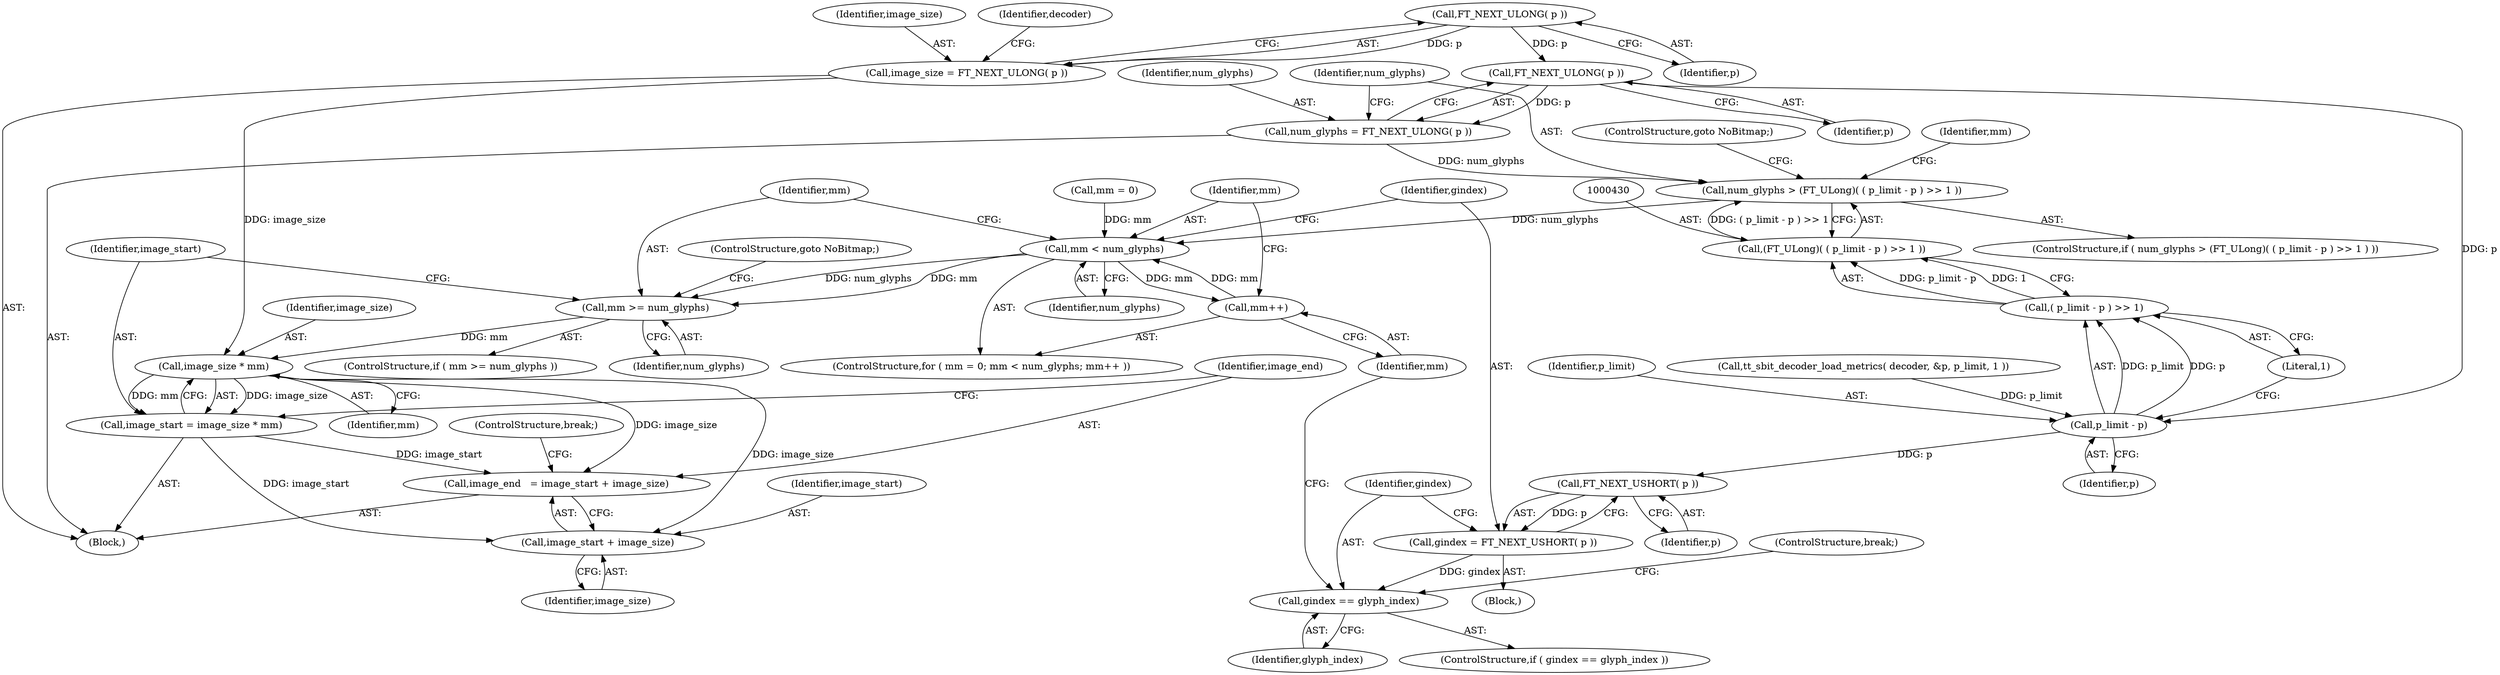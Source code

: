 digraph "0_savannah_f0292bb9920aa1dbfed5f53861e7c7a89b35833a@pointer" {
"1000412" [label="(Call,FT_NEXT_ULONG( p ))"];
"1000410" [label="(Call,image_size = FT_NEXT_ULONG( p ))"];
"1000464" [label="(Call,image_size * mm)"];
"1000462" [label="(Call,image_start = image_size * mm)"];
"1000467" [label="(Call,image_end   = image_start + image_size)"];
"1000469" [label="(Call,image_start + image_size)"];
"1000424" [label="(Call,FT_NEXT_ULONG( p ))"];
"1000422" [label="(Call,num_glyphs = FT_NEXT_ULONG( p ))"];
"1000427" [label="(Call,num_glyphs > (FT_ULong)( ( p_limit - p ) >> 1 ))"];
"1000441" [label="(Call,mm < num_glyphs)"];
"1000444" [label="(Call,mm++)"];
"1000458" [label="(Call,mm >= num_glyphs)"];
"1000432" [label="(Call,p_limit - p)"];
"1000431" [label="(Call,( p_limit - p ) >> 1)"];
"1000429" [label="(Call,(FT_ULong)( ( p_limit - p ) >> 1 ))"];
"1000450" [label="(Call,FT_NEXT_USHORT( p ))"];
"1000448" [label="(Call,gindex = FT_NEXT_USHORT( p ))"];
"1000453" [label="(Call,gindex == glyph_index)"];
"1000424" [label="(Call,FT_NEXT_ULONG( p ))"];
"1000443" [label="(Identifier,num_glyphs)"];
"1000441" [label="(Call,mm < num_glyphs)"];
"1000464" [label="(Call,image_size * mm)"];
"1000457" [label="(ControlStructure,if ( mm >= num_glyphs ))"];
"1000438" [label="(Call,mm = 0)"];
"1000426" [label="(ControlStructure,if ( num_glyphs > (FT_ULong)( ( p_limit - p ) >> 1 ) ))"];
"1000463" [label="(Identifier,image_start)"];
"1000454" [label="(Identifier,gindex)"];
"1000468" [label="(Identifier,image_end)"];
"1000436" [label="(ControlStructure,goto NoBitmap;)"];
"1000466" [label="(Identifier,mm)"];
"1000455" [label="(Identifier,glyph_index)"];
"1000432" [label="(Call,p_limit - p)"];
"1000412" [label="(Call,FT_NEXT_ULONG( p ))"];
"1000462" [label="(Call,image_start = image_size * mm)"];
"1000422" [label="(Call,num_glyphs = FT_NEXT_ULONG( p ))"];
"1000423" [label="(Identifier,num_glyphs)"];
"1000437" [label="(ControlStructure,for ( mm = 0; mm < num_glyphs; mm++ ))"];
"1000460" [label="(Identifier,num_glyphs)"];
"1000451" [label="(Identifier,p)"];
"1000467" [label="(Call,image_end   = image_start + image_size)"];
"1000431" [label="(Call,( p_limit - p ) >> 1)"];
"1000461" [label="(ControlStructure,goto NoBitmap;)"];
"1000435" [label="(Literal,1)"];
"1000427" [label="(Call,num_glyphs > (FT_ULong)( ( p_limit - p ) >> 1 ))"];
"1000434" [label="(Identifier,p)"];
"1000399" [label="(Block,)"];
"1000448" [label="(Call,gindex = FT_NEXT_USHORT( p ))"];
"1000413" [label="(Identifier,p)"];
"1000450" [label="(Call,FT_NEXT_USHORT( p ))"];
"1000411" [label="(Identifier,image_size)"];
"1000453" [label="(Call,gindex == glyph_index)"];
"1000469" [label="(Call,image_start + image_size)"];
"1000446" [label="(Block,)"];
"1000433" [label="(Identifier,p_limit)"];
"1000442" [label="(Identifier,mm)"];
"1000471" [label="(Identifier,image_size)"];
"1000410" [label="(Call,image_size = FT_NEXT_ULONG( p ))"];
"1000470" [label="(Identifier,image_start)"];
"1000456" [label="(ControlStructure,break;)"];
"1000429" [label="(Call,(FT_ULong)( ( p_limit - p ) >> 1 ))"];
"1000458" [label="(Call,mm >= num_glyphs)"];
"1000415" [label="(Call,tt_sbit_decoder_load_metrics( decoder, &p, p_limit, 1 ))"];
"1000444" [label="(Call,mm++)"];
"1000472" [label="(ControlStructure,break;)"];
"1000428" [label="(Identifier,num_glyphs)"];
"1000416" [label="(Identifier,decoder)"];
"1000425" [label="(Identifier,p)"];
"1000449" [label="(Identifier,gindex)"];
"1000465" [label="(Identifier,image_size)"];
"1000452" [label="(ControlStructure,if ( gindex == glyph_index ))"];
"1000459" [label="(Identifier,mm)"];
"1000445" [label="(Identifier,mm)"];
"1000439" [label="(Identifier,mm)"];
"1000412" -> "1000410"  [label="AST: "];
"1000412" -> "1000413"  [label="CFG: "];
"1000413" -> "1000412"  [label="AST: "];
"1000410" -> "1000412"  [label="CFG: "];
"1000412" -> "1000410"  [label="DDG: p"];
"1000412" -> "1000424"  [label="DDG: p"];
"1000410" -> "1000399"  [label="AST: "];
"1000411" -> "1000410"  [label="AST: "];
"1000416" -> "1000410"  [label="CFG: "];
"1000410" -> "1000464"  [label="DDG: image_size"];
"1000464" -> "1000462"  [label="AST: "];
"1000464" -> "1000466"  [label="CFG: "];
"1000465" -> "1000464"  [label="AST: "];
"1000466" -> "1000464"  [label="AST: "];
"1000462" -> "1000464"  [label="CFG: "];
"1000464" -> "1000462"  [label="DDG: image_size"];
"1000464" -> "1000462"  [label="DDG: mm"];
"1000458" -> "1000464"  [label="DDG: mm"];
"1000464" -> "1000467"  [label="DDG: image_size"];
"1000464" -> "1000469"  [label="DDG: image_size"];
"1000462" -> "1000399"  [label="AST: "];
"1000463" -> "1000462"  [label="AST: "];
"1000468" -> "1000462"  [label="CFG: "];
"1000462" -> "1000467"  [label="DDG: image_start"];
"1000462" -> "1000469"  [label="DDG: image_start"];
"1000467" -> "1000399"  [label="AST: "];
"1000467" -> "1000469"  [label="CFG: "];
"1000468" -> "1000467"  [label="AST: "];
"1000469" -> "1000467"  [label="AST: "];
"1000472" -> "1000467"  [label="CFG: "];
"1000469" -> "1000471"  [label="CFG: "];
"1000470" -> "1000469"  [label="AST: "];
"1000471" -> "1000469"  [label="AST: "];
"1000424" -> "1000422"  [label="AST: "];
"1000424" -> "1000425"  [label="CFG: "];
"1000425" -> "1000424"  [label="AST: "];
"1000422" -> "1000424"  [label="CFG: "];
"1000424" -> "1000422"  [label="DDG: p"];
"1000424" -> "1000432"  [label="DDG: p"];
"1000422" -> "1000399"  [label="AST: "];
"1000423" -> "1000422"  [label="AST: "];
"1000428" -> "1000422"  [label="CFG: "];
"1000422" -> "1000427"  [label="DDG: num_glyphs"];
"1000427" -> "1000426"  [label="AST: "];
"1000427" -> "1000429"  [label="CFG: "];
"1000428" -> "1000427"  [label="AST: "];
"1000429" -> "1000427"  [label="AST: "];
"1000436" -> "1000427"  [label="CFG: "];
"1000439" -> "1000427"  [label="CFG: "];
"1000429" -> "1000427"  [label="DDG: ( p_limit - p ) >> 1"];
"1000427" -> "1000441"  [label="DDG: num_glyphs"];
"1000441" -> "1000437"  [label="AST: "];
"1000441" -> "1000443"  [label="CFG: "];
"1000442" -> "1000441"  [label="AST: "];
"1000443" -> "1000441"  [label="AST: "];
"1000449" -> "1000441"  [label="CFG: "];
"1000459" -> "1000441"  [label="CFG: "];
"1000444" -> "1000441"  [label="DDG: mm"];
"1000438" -> "1000441"  [label="DDG: mm"];
"1000441" -> "1000444"  [label="DDG: mm"];
"1000441" -> "1000458"  [label="DDG: mm"];
"1000441" -> "1000458"  [label="DDG: num_glyphs"];
"1000444" -> "1000437"  [label="AST: "];
"1000444" -> "1000445"  [label="CFG: "];
"1000445" -> "1000444"  [label="AST: "];
"1000442" -> "1000444"  [label="CFG: "];
"1000458" -> "1000457"  [label="AST: "];
"1000458" -> "1000460"  [label="CFG: "];
"1000459" -> "1000458"  [label="AST: "];
"1000460" -> "1000458"  [label="AST: "];
"1000461" -> "1000458"  [label="CFG: "];
"1000463" -> "1000458"  [label="CFG: "];
"1000432" -> "1000431"  [label="AST: "];
"1000432" -> "1000434"  [label="CFG: "];
"1000433" -> "1000432"  [label="AST: "];
"1000434" -> "1000432"  [label="AST: "];
"1000435" -> "1000432"  [label="CFG: "];
"1000432" -> "1000431"  [label="DDG: p_limit"];
"1000432" -> "1000431"  [label="DDG: p"];
"1000415" -> "1000432"  [label="DDG: p_limit"];
"1000432" -> "1000450"  [label="DDG: p"];
"1000431" -> "1000429"  [label="AST: "];
"1000431" -> "1000435"  [label="CFG: "];
"1000435" -> "1000431"  [label="AST: "];
"1000429" -> "1000431"  [label="CFG: "];
"1000431" -> "1000429"  [label="DDG: p_limit - p"];
"1000431" -> "1000429"  [label="DDG: 1"];
"1000430" -> "1000429"  [label="AST: "];
"1000450" -> "1000448"  [label="AST: "];
"1000450" -> "1000451"  [label="CFG: "];
"1000451" -> "1000450"  [label="AST: "];
"1000448" -> "1000450"  [label="CFG: "];
"1000450" -> "1000448"  [label="DDG: p"];
"1000448" -> "1000446"  [label="AST: "];
"1000449" -> "1000448"  [label="AST: "];
"1000454" -> "1000448"  [label="CFG: "];
"1000448" -> "1000453"  [label="DDG: gindex"];
"1000453" -> "1000452"  [label="AST: "];
"1000453" -> "1000455"  [label="CFG: "];
"1000454" -> "1000453"  [label="AST: "];
"1000455" -> "1000453"  [label="AST: "];
"1000456" -> "1000453"  [label="CFG: "];
"1000445" -> "1000453"  [label="CFG: "];
}
